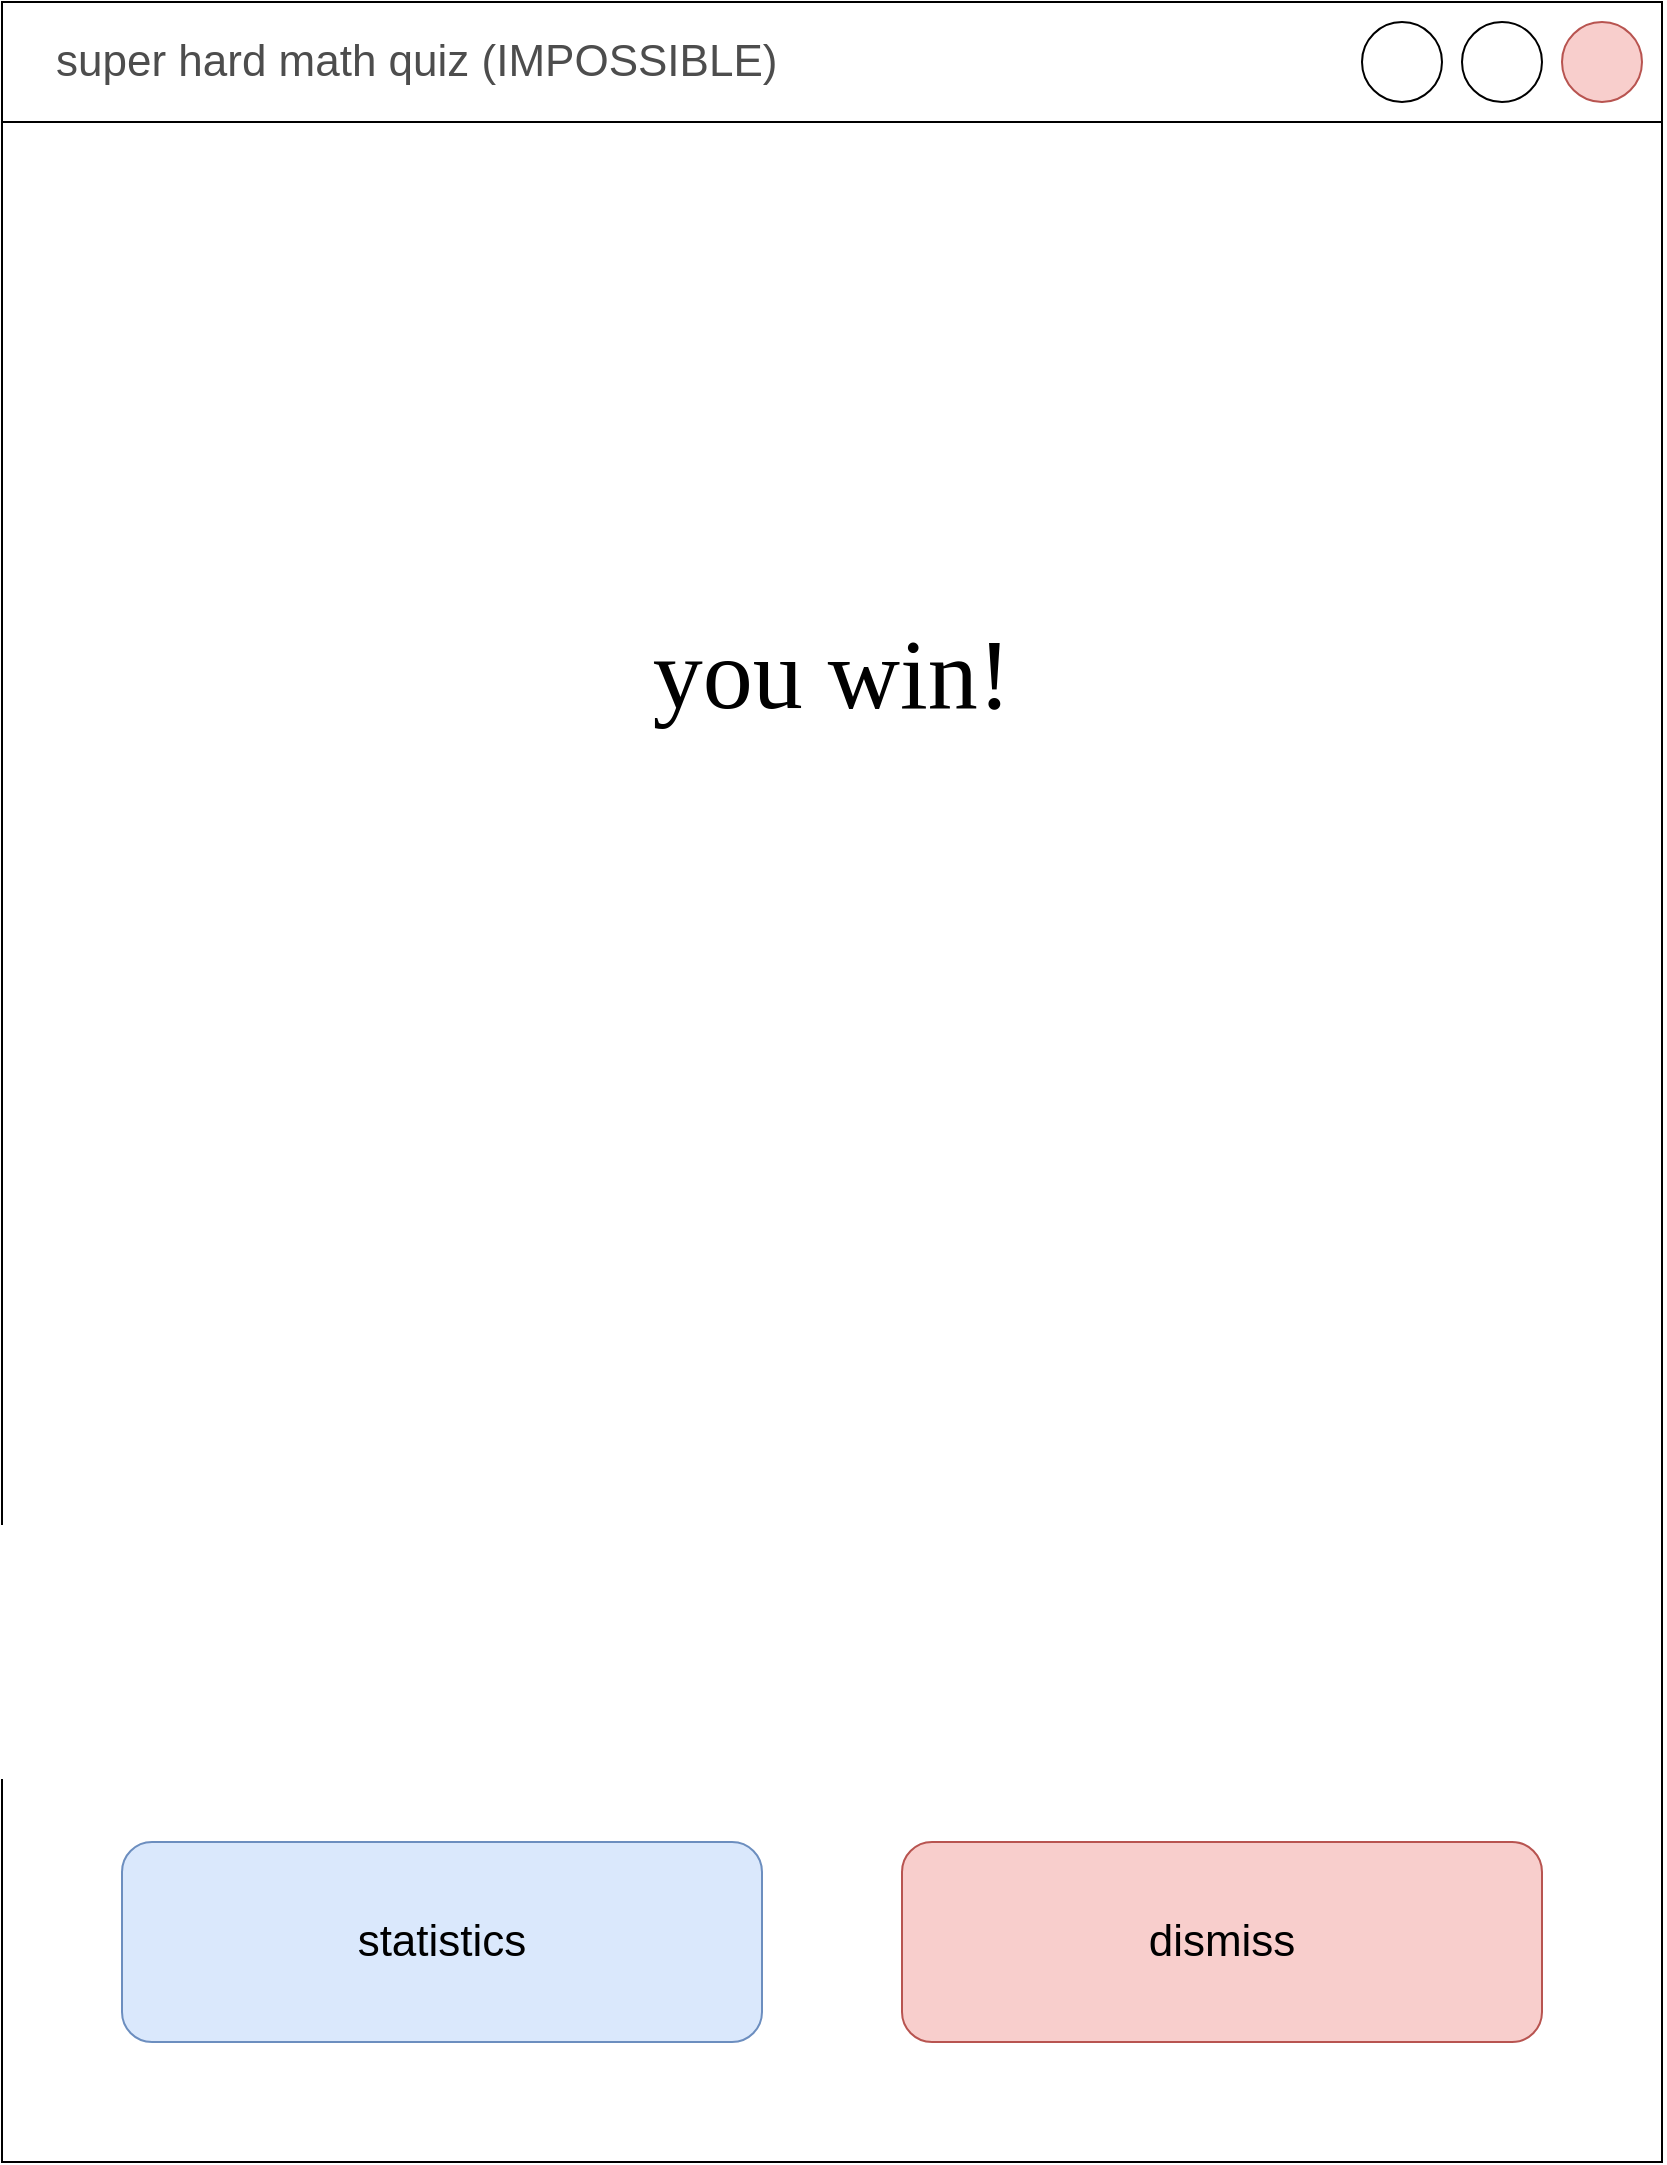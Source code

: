 <mxfile version="20.2.1" type="onedrive"><diagram id="fWxOoFH9I4ENSM0CQP4Y" name="Page-1"><mxGraphModel grid="1" page="1" gridSize="10" guides="1" tooltips="1" connect="1" arrows="1" fold="1" pageScale="1" pageWidth="850" pageHeight="1100" math="0" shadow="0"><root><mxCell id="0"/><mxCell id="1" parent="0"/><mxCell id="-Cpa0ywb42jxNGQo0VcS-1" value="" style="rounded=0;whiteSpace=wrap;html=1;" vertex="1" parent="1"><mxGeometry x="10" y="-1090" width="830" height="1080" as="geometry"/></mxCell><mxCell id="-Cpa0ywb42jxNGQo0VcS-2" value="" style="endArrow=none;html=1;rounded=0;" edge="1" parent="1" target="-Cpa0ywb42jxNGQo0VcS-1"><mxGeometry width="50" height="50" relative="1" as="geometry"><mxPoint x="10" y="-1030" as="sourcePoint"/><mxPoint x="60" y="-1080" as="targetPoint"/><Array as="points"><mxPoint x="840" y="-1030"/></Array></mxGeometry></mxCell><mxCell id="-Cpa0ywb42jxNGQo0VcS-3" value="" style="ellipse;whiteSpace=wrap;html=1;aspect=fixed;fillColor=#f8cecc;strokeColor=#b85450;" vertex="1" parent="1"><mxGeometry x="790" y="-1080" width="40" height="40" as="geometry"/></mxCell><mxCell id="-Cpa0ywb42jxNGQo0VcS-4" value="" style="ellipse;whiteSpace=wrap;html=1;aspect=fixed;" vertex="1" parent="1"><mxGeometry x="740" y="-1080" width="40" height="40" as="geometry"/></mxCell><mxCell id="-Cpa0ywb42jxNGQo0VcS-5" value="" style="ellipse;whiteSpace=wrap;html=1;aspect=fixed;" vertex="1" parent="1"><mxGeometry x="690" y="-1080" width="40" height="40" as="geometry"/></mxCell><mxCell id="-Cpa0ywb42jxNGQo0VcS-6" value="&lt;font color=&quot;#4d4d4d&quot;&gt;super hard math quiz (IMPOSSIBLE)&lt;/font&gt;" style="text;html=1;strokeColor=none;fillColor=none;align=left;verticalAlign=middle;whiteSpace=wrap;rounded=0;fontSize=22;" vertex="1" parent="1"><mxGeometry x="35" y="-1075" width="390" height="30" as="geometry"/></mxCell><mxCell id="-Cpa0ywb42jxNGQo0VcS-7" value="&lt;font face=&quot;Lucida Console&quot; style=&quot;font-size: 50px;&quot;&gt;you win!&lt;/font&gt;" style="text;html=1;strokeColor=none;fillColor=none;align=center;verticalAlign=middle;whiteSpace=wrap;rounded=0;" vertex="1" parent="1"><mxGeometry x="185" y="-850" width="480" height="190" as="geometry"/></mxCell><mxCell id="-Cpa0ywb42jxNGQo0VcS-8" value="" style="rounded=1;whiteSpace=wrap;html=1;labelBackgroundColor=#FFFFFF;fontSize=16;fillColor=#f8cecc;strokeColor=#b85450;" vertex="1" parent="1"><mxGeometry x="460" y="-170" width="320" height="100" as="geometry"/></mxCell><mxCell id="-Cpa0ywb42jxNGQo0VcS-9" value="&lt;font style=&quot;font-size: 22px;&quot;&gt;dismiss&lt;/font&gt;" style="text;html=1;strokeColor=none;fillColor=none;align=center;verticalAlign=middle;whiteSpace=wrap;rounded=0;" vertex="1" parent="1"><mxGeometry x="525" y="-135" width="190" height="30" as="geometry"/></mxCell><mxCell id="-Cpa0ywb42jxNGQo0VcS-10" value="" style="rounded=1;whiteSpace=wrap;html=1;labelBackgroundColor=#FFFFFF;fontSize=16;fillColor=#dae8fc;strokeColor=#6c8ebf;" vertex="1" parent="1"><mxGeometry x="70" y="-170" width="320" height="100" as="geometry"/></mxCell><mxCell id="-Cpa0ywb42jxNGQo0VcS-11" value="&lt;font style=&quot;font-size: 22px;&quot;&gt;statistics&lt;/font&gt;" style="text;html=1;strokeColor=none;fillColor=none;align=center;verticalAlign=middle;whiteSpace=wrap;rounded=0;" vertex="1" parent="1"><mxGeometry x="135" y="-135" width="190" height="30" as="geometry"/></mxCell></root></mxGraphModel></diagram></mxfile>